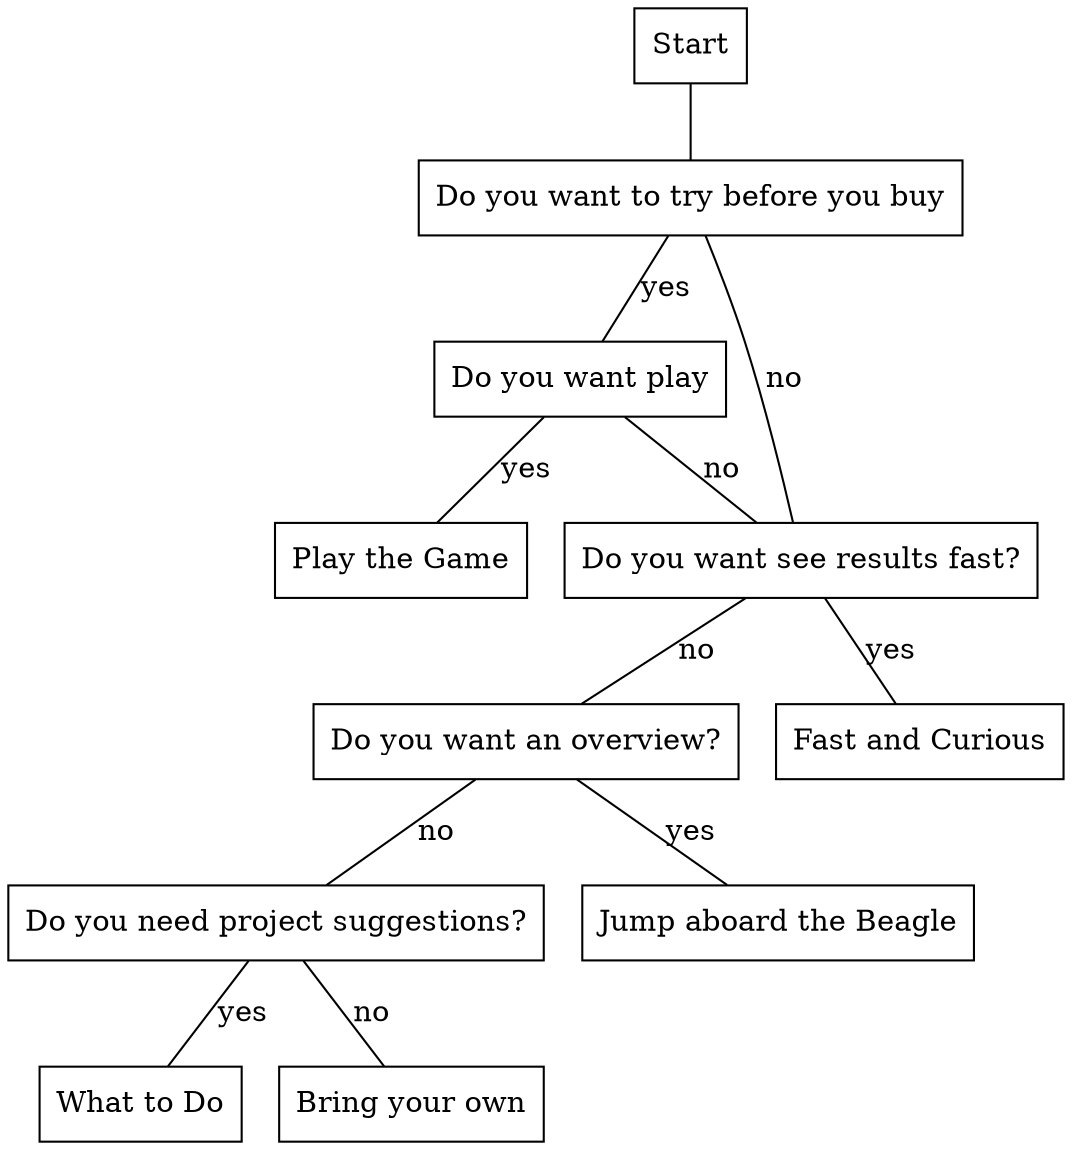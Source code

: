 strict graph {
       node [ shape = rectangle ]

       start [ label = "Start" ]
       try [ label = "Do you want to try before you buy" ]
       involved [ label = "Do you want play" ]
       gofast [ label = "Do you want see results fast?" ]
       overview [ label = "Do you want an overview?" ] 
       suggestion [ label = "Do you need project suggestions?" ]

       beagle [ label = "Jump aboard the Beagle" ]
       play [ label = "Play the Game" ]
       fast [ label = "Fast and Curious" ]
       projects [ label = "What to Do" ]
       own [label = "Bring your own" ]

       start -- try
       try -- gofast [ label = "no" ]
       try -- involved [ label = "yes" ]
       involved -- gofast [ label = "no" ]
       involved -- play [ label = "yes" ]
       gofast -- fast [ label = "yes" ]
       gofast -- overview [ label = "no" ]
       overview -- beagle [ label = "yes" ]
       overview -- suggestion [ label = "no" ]
       suggestion -- projects [ label = "yes" ]
       suggestion -- own [ label = "no" ]
}